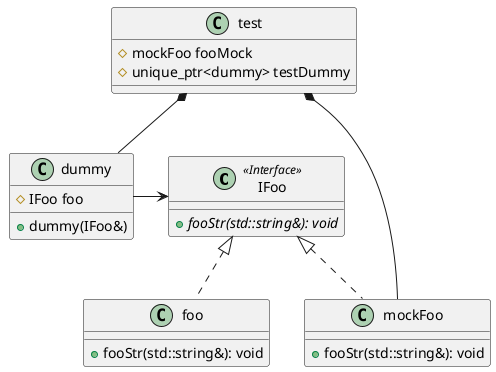 @startuml

class IFoo<<Interface>>
{
+ {abstract} fooStr(std::string&): void
}

class foo
{
+ fooStr(std::string&): void
}

class mockFoo
{
+ fooStr(std::string&): void
}

class dummy
{
+ dummy(IFoo&)
# IFoo foo
}

class test
{
# mockFoo fooMock
# unique_ptr<dummy> testDummy
}



IFoo <|.. foo
IFoo <|.. mockFoo
dummy -right-> IFoo

test *-- dummy
test *-- mockFoo

@enduml

